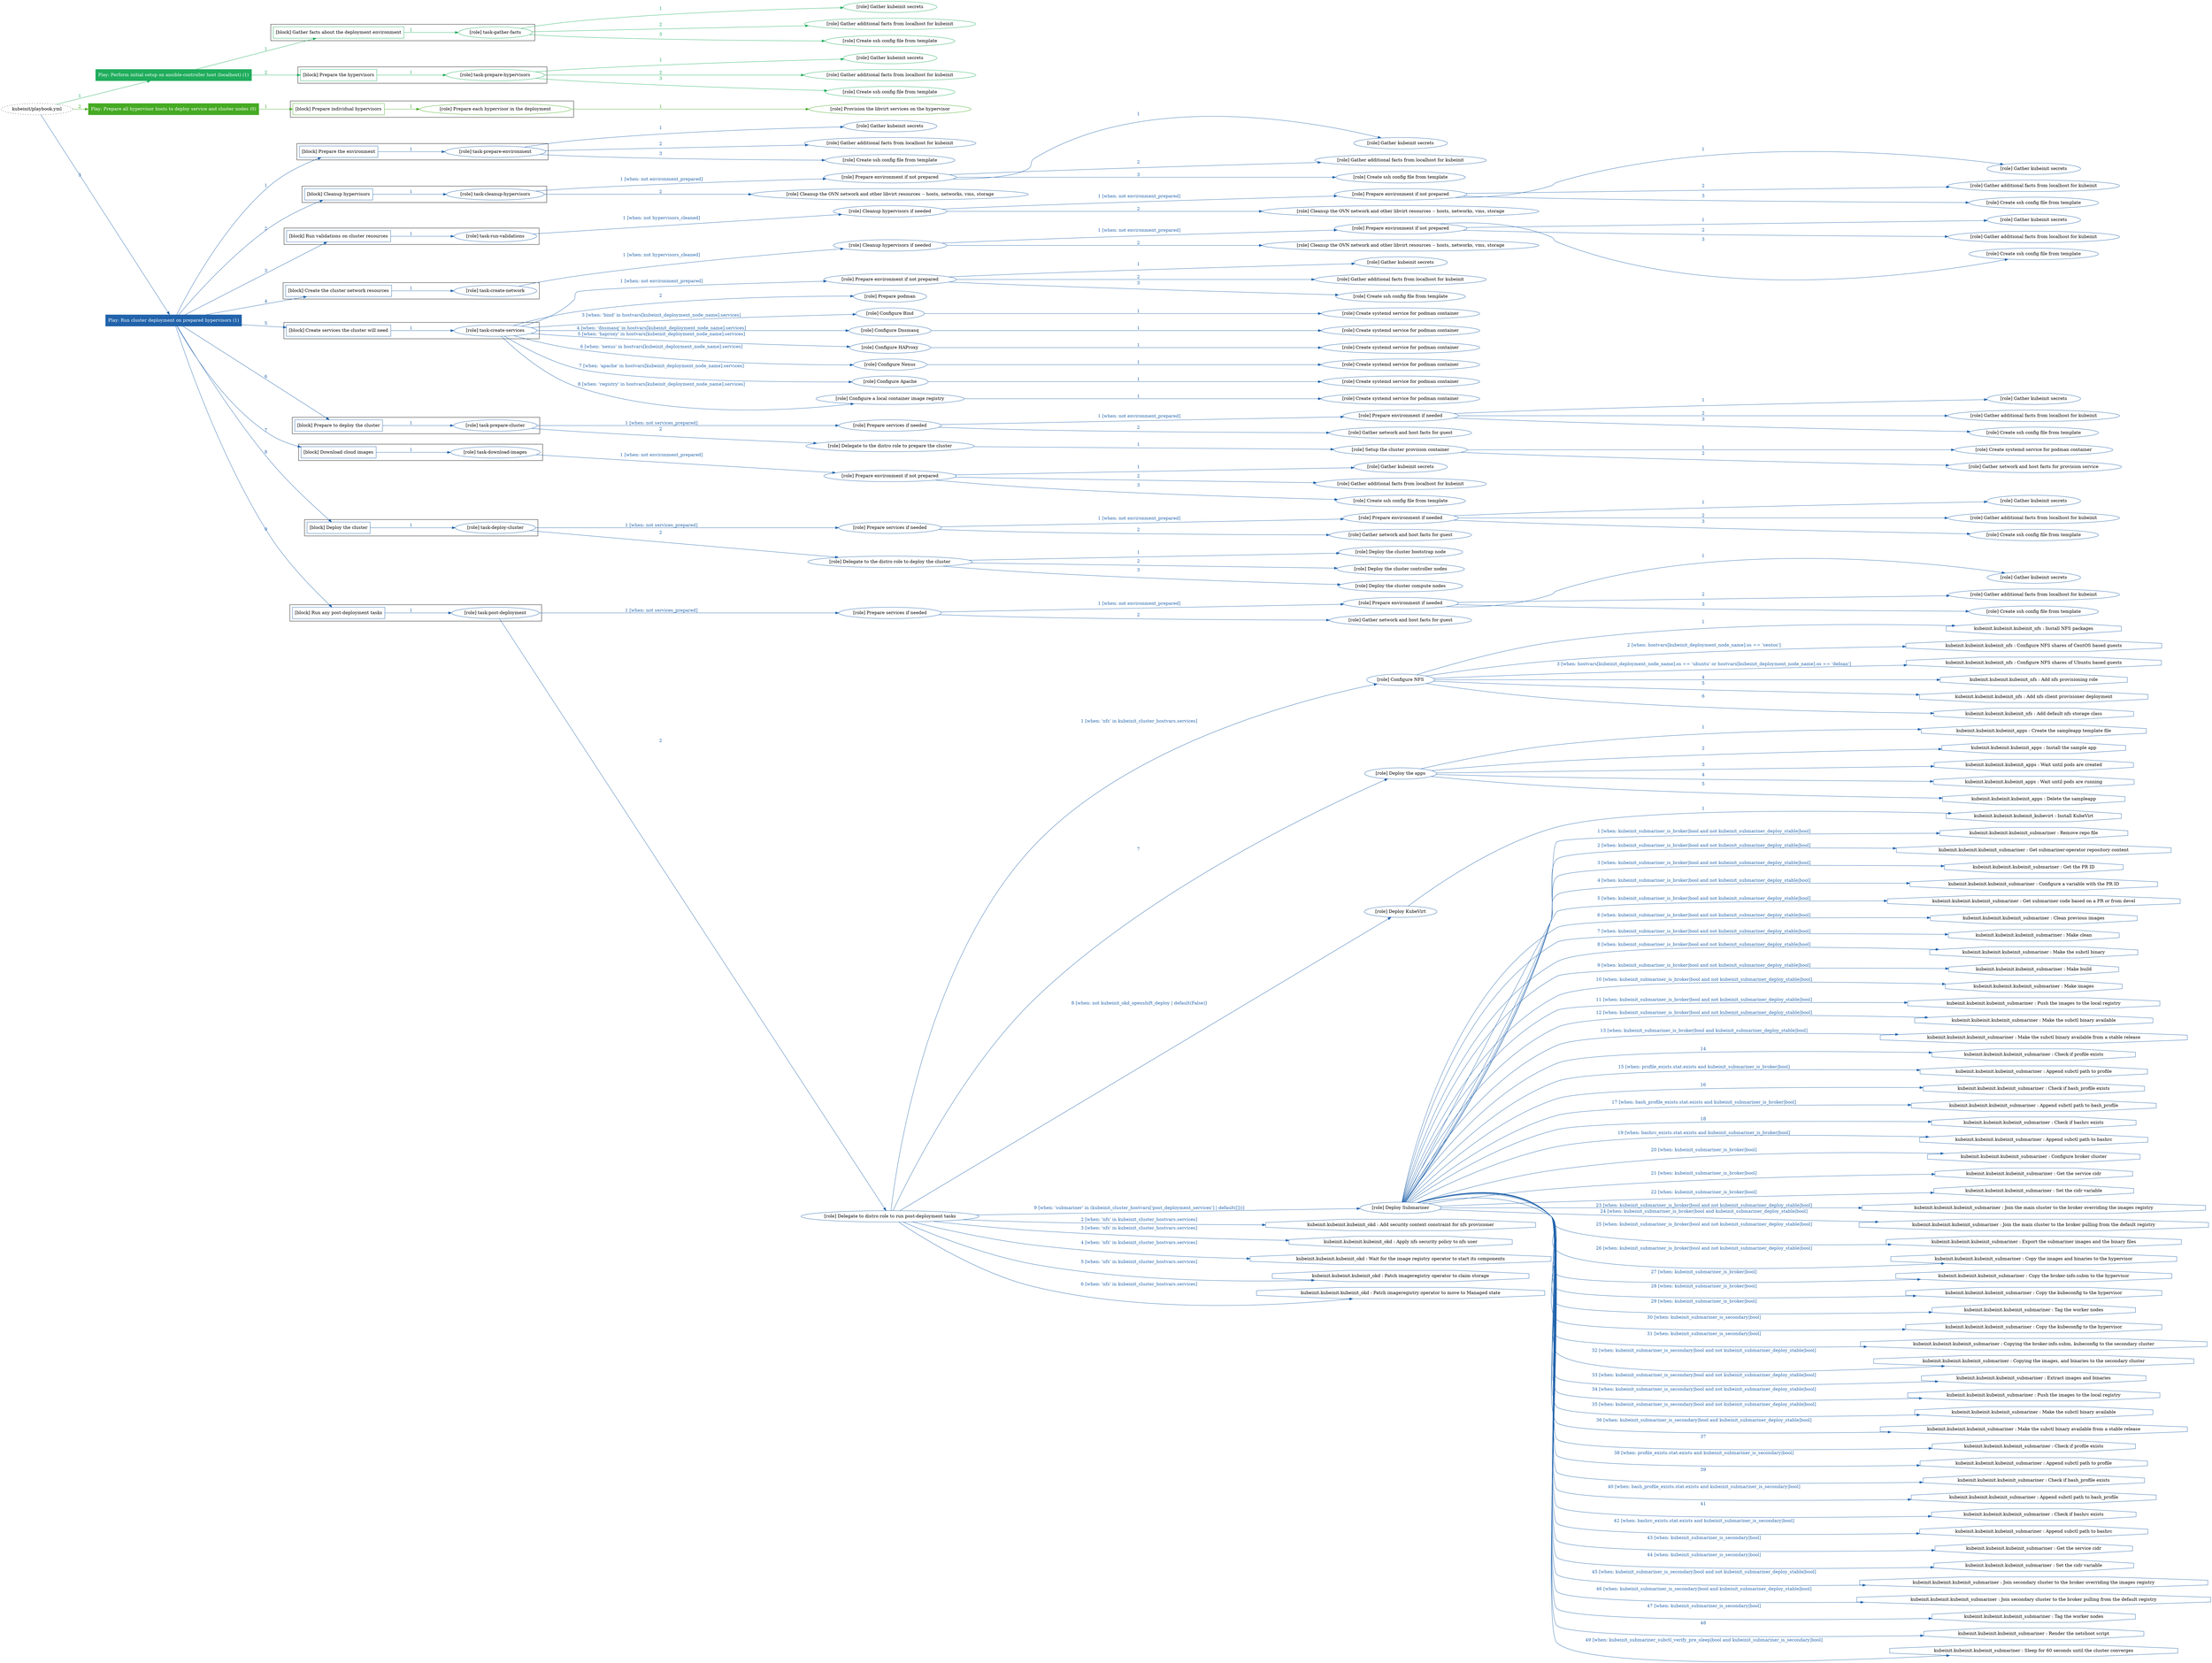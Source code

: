 digraph {
	graph [concentrate=true ordering=in rankdir=LR ratio=fill]
	edge [esep=5 sep=10]
	"kubeinit/playbook.yml" [id=root_node style=dotted]
	play_32164a3a [label="Play: Perform initial setup on ansible-controller host (localhost) (1)" color="#1fad5c" fontcolor="#ffffff" id=play_32164a3a shape=box style=filled tooltip=localhost]
	"kubeinit/playbook.yml" -> play_32164a3a [label="1 " color="#1fad5c" fontcolor="#1fad5c" id=edge_268d787c labeltooltip="1 " tooltip="1 "]
	subgraph "Gather kubeinit secrets" {
		role_552b6a25 [label="[role] Gather kubeinit secrets" color="#1fad5c" id=role_552b6a25 tooltip="Gather kubeinit secrets"]
	}
	subgraph "Gather additional facts from localhost for kubeinit" {
		role_706b647b [label="[role] Gather additional facts from localhost for kubeinit" color="#1fad5c" id=role_706b647b tooltip="Gather additional facts from localhost for kubeinit"]
	}
	subgraph "Create ssh config file from template" {
		role_77336ed0 [label="[role] Create ssh config file from template" color="#1fad5c" id=role_77336ed0 tooltip="Create ssh config file from template"]
	}
	subgraph "task-gather-facts" {
		role_70c50746 [label="[role] task-gather-facts" color="#1fad5c" id=role_70c50746 tooltip="task-gather-facts"]
		role_70c50746 -> role_552b6a25 [label="1 " color="#1fad5c" fontcolor="#1fad5c" id=edge_cfc2d399 labeltooltip="1 " tooltip="1 "]
		role_70c50746 -> role_706b647b [label="2 " color="#1fad5c" fontcolor="#1fad5c" id=edge_592f7762 labeltooltip="2 " tooltip="2 "]
		role_70c50746 -> role_77336ed0 [label="3 " color="#1fad5c" fontcolor="#1fad5c" id=edge_5b564593 labeltooltip="3 " tooltip="3 "]
	}
	subgraph "Gather kubeinit secrets" {
		role_cb464d1c [label="[role] Gather kubeinit secrets" color="#1fad5c" id=role_cb464d1c tooltip="Gather kubeinit secrets"]
	}
	subgraph "Gather additional facts from localhost for kubeinit" {
		role_5b54eb1d [label="[role] Gather additional facts from localhost for kubeinit" color="#1fad5c" id=role_5b54eb1d tooltip="Gather additional facts from localhost for kubeinit"]
	}
	subgraph "Create ssh config file from template" {
		role_5345d65d [label="[role] Create ssh config file from template" color="#1fad5c" id=role_5345d65d tooltip="Create ssh config file from template"]
	}
	subgraph "task-prepare-hypervisors" {
		role_f09f9489 [label="[role] task-prepare-hypervisors" color="#1fad5c" id=role_f09f9489 tooltip="task-prepare-hypervisors"]
		role_f09f9489 -> role_cb464d1c [label="1 " color="#1fad5c" fontcolor="#1fad5c" id=edge_18726e46 labeltooltip="1 " tooltip="1 "]
		role_f09f9489 -> role_5b54eb1d [label="2 " color="#1fad5c" fontcolor="#1fad5c" id=edge_9d91bae7 labeltooltip="2 " tooltip="2 "]
		role_f09f9489 -> role_5345d65d [label="3 " color="#1fad5c" fontcolor="#1fad5c" id=edge_91b52c0d labeltooltip="3 " tooltip="3 "]
	}
	subgraph "Play: Perform initial setup on ansible-controller host (localhost) (1)" {
		play_32164a3a -> block_a7f5349a [label=1 color="#1fad5c" fontcolor="#1fad5c" id=edge_2a85a2ea labeltooltip=1 tooltip=1]
		subgraph cluster_block_a7f5349a {
			block_a7f5349a [label="[block] Gather facts about the deployment environment" color="#1fad5c" id=block_a7f5349a labeltooltip="Gather facts about the deployment environment" shape=box tooltip="Gather facts about the deployment environment"]
			block_a7f5349a -> role_70c50746 [label="1 " color="#1fad5c" fontcolor="#1fad5c" id=edge_47278a19 labeltooltip="1 " tooltip="1 "]
		}
		play_32164a3a -> block_4a56256a [label=2 color="#1fad5c" fontcolor="#1fad5c" id=edge_ba8d06af labeltooltip=2 tooltip=2]
		subgraph cluster_block_4a56256a {
			block_4a56256a [label="[block] Prepare the hypervisors" color="#1fad5c" id=block_4a56256a labeltooltip="Prepare the hypervisors" shape=box tooltip="Prepare the hypervisors"]
			block_4a56256a -> role_f09f9489 [label="1 " color="#1fad5c" fontcolor="#1fad5c" id=edge_41ed5223 labeltooltip="1 " tooltip="1 "]
		}
	}
	play_3facd948 [label="Play: Prepare all hypervisor hosts to deploy service and cluster nodes (0)" color="#45aa22" fontcolor="#ffffff" id=play_3facd948 shape=box style=filled tooltip="Play: Prepare all hypervisor hosts to deploy service and cluster nodes (0)"]
	"kubeinit/playbook.yml" -> play_3facd948 [label="2 " color="#45aa22" fontcolor="#45aa22" id=edge_04d45eaa labeltooltip="2 " tooltip="2 "]
	subgraph "Provision the libvirt services on the hypervisor" {
		role_51ab7df6 [label="[role] Provision the libvirt services on the hypervisor" color="#45aa22" id=role_51ab7df6 tooltip="Provision the libvirt services on the hypervisor"]
	}
	subgraph "Prepare each hypervisor in the deployment" {
		role_2a24e760 [label="[role] Prepare each hypervisor in the deployment" color="#45aa22" id=role_2a24e760 tooltip="Prepare each hypervisor in the deployment"]
		role_2a24e760 -> role_51ab7df6 [label="1 " color="#45aa22" fontcolor="#45aa22" id=edge_120b2a7e labeltooltip="1 " tooltip="1 "]
	}
	subgraph "Play: Prepare all hypervisor hosts to deploy service and cluster nodes (0)" {
		play_3facd948 -> block_d8745ae9 [label=1 color="#45aa22" fontcolor="#45aa22" id=edge_dba4d7a3 labeltooltip=1 tooltip=1]
		subgraph cluster_block_d8745ae9 {
			block_d8745ae9 [label="[block] Prepare individual hypervisors" color="#45aa22" id=block_d8745ae9 labeltooltip="Prepare individual hypervisors" shape=box tooltip="Prepare individual hypervisors"]
			block_d8745ae9 -> role_2a24e760 [label="1 " color="#45aa22" fontcolor="#45aa22" id=edge_dfe5a4a3 labeltooltip="1 " tooltip="1 "]
		}
	}
	play_75599edf [label="Play: Run cluster deployment on prepared hypervisors (1)" color="#2163ab" fontcolor="#ffffff" id=play_75599edf shape=box style=filled tooltip=localhost]
	"kubeinit/playbook.yml" -> play_75599edf [label="3 " color="#2163ab" fontcolor="#2163ab" id=edge_be86e4c2 labeltooltip="3 " tooltip="3 "]
	subgraph "Gather kubeinit secrets" {
		role_9d39c406 [label="[role] Gather kubeinit secrets" color="#2163ab" id=role_9d39c406 tooltip="Gather kubeinit secrets"]
	}
	subgraph "Gather additional facts from localhost for kubeinit" {
		role_70c17087 [label="[role] Gather additional facts from localhost for kubeinit" color="#2163ab" id=role_70c17087 tooltip="Gather additional facts from localhost for kubeinit"]
	}
	subgraph "Create ssh config file from template" {
		role_523112e9 [label="[role] Create ssh config file from template" color="#2163ab" id=role_523112e9 tooltip="Create ssh config file from template"]
	}
	subgraph "task-prepare-environment" {
		role_17edec4d [label="[role] task-prepare-environment" color="#2163ab" id=role_17edec4d tooltip="task-prepare-environment"]
		role_17edec4d -> role_9d39c406 [label="1 " color="#2163ab" fontcolor="#2163ab" id=edge_f81dcf76 labeltooltip="1 " tooltip="1 "]
		role_17edec4d -> role_70c17087 [label="2 " color="#2163ab" fontcolor="#2163ab" id=edge_16b1863f labeltooltip="2 " tooltip="2 "]
		role_17edec4d -> role_523112e9 [label="3 " color="#2163ab" fontcolor="#2163ab" id=edge_8c4b6aff labeltooltip="3 " tooltip="3 "]
	}
	subgraph "Gather kubeinit secrets" {
		role_1f6e135d [label="[role] Gather kubeinit secrets" color="#2163ab" id=role_1f6e135d tooltip="Gather kubeinit secrets"]
	}
	subgraph "Gather additional facts from localhost for kubeinit" {
		role_7caada9d [label="[role] Gather additional facts from localhost for kubeinit" color="#2163ab" id=role_7caada9d tooltip="Gather additional facts from localhost for kubeinit"]
	}
	subgraph "Create ssh config file from template" {
		role_83fa105e [label="[role] Create ssh config file from template" color="#2163ab" id=role_83fa105e tooltip="Create ssh config file from template"]
	}
	subgraph "Prepare environment if not prepared" {
		role_3d259be0 [label="[role] Prepare environment if not prepared" color="#2163ab" id=role_3d259be0 tooltip="Prepare environment if not prepared"]
		role_3d259be0 -> role_1f6e135d [label="1 " color="#2163ab" fontcolor="#2163ab" id=edge_c408fced labeltooltip="1 " tooltip="1 "]
		role_3d259be0 -> role_7caada9d [label="2 " color="#2163ab" fontcolor="#2163ab" id=edge_62485a36 labeltooltip="2 " tooltip="2 "]
		role_3d259be0 -> role_83fa105e [label="3 " color="#2163ab" fontcolor="#2163ab" id=edge_49f0f426 labeltooltip="3 " tooltip="3 "]
	}
	subgraph "Cleanup the OVN network and other libvirt resources -- hosts, networks, vms, storage" {
		role_22564d84 [label="[role] Cleanup the OVN network and other libvirt resources -- hosts, networks, vms, storage" color="#2163ab" id=role_22564d84 tooltip="Cleanup the OVN network and other libvirt resources -- hosts, networks, vms, storage"]
	}
	subgraph "task-cleanup-hypervisors" {
		role_ec9d19bb [label="[role] task-cleanup-hypervisors" color="#2163ab" id=role_ec9d19bb tooltip="task-cleanup-hypervisors"]
		role_ec9d19bb -> role_3d259be0 [label="1 [when: not environment_prepared]" color="#2163ab" fontcolor="#2163ab" id=edge_5f051371 labeltooltip="1 [when: not environment_prepared]" tooltip="1 [when: not environment_prepared]"]
		role_ec9d19bb -> role_22564d84 [label="2 " color="#2163ab" fontcolor="#2163ab" id=edge_1d80d4f9 labeltooltip="2 " tooltip="2 "]
	}
	subgraph "Gather kubeinit secrets" {
		role_e5c5de65 [label="[role] Gather kubeinit secrets" color="#2163ab" id=role_e5c5de65 tooltip="Gather kubeinit secrets"]
	}
	subgraph "Gather additional facts from localhost for kubeinit" {
		role_a9329581 [label="[role] Gather additional facts from localhost for kubeinit" color="#2163ab" id=role_a9329581 tooltip="Gather additional facts from localhost for kubeinit"]
	}
	subgraph "Create ssh config file from template" {
		role_271b2043 [label="[role] Create ssh config file from template" color="#2163ab" id=role_271b2043 tooltip="Create ssh config file from template"]
	}
	subgraph "Prepare environment if not prepared" {
		role_55c27ef7 [label="[role] Prepare environment if not prepared" color="#2163ab" id=role_55c27ef7 tooltip="Prepare environment if not prepared"]
		role_55c27ef7 -> role_e5c5de65 [label="1 " color="#2163ab" fontcolor="#2163ab" id=edge_58b417c4 labeltooltip="1 " tooltip="1 "]
		role_55c27ef7 -> role_a9329581 [label="2 " color="#2163ab" fontcolor="#2163ab" id=edge_0156b0da labeltooltip="2 " tooltip="2 "]
		role_55c27ef7 -> role_271b2043 [label="3 " color="#2163ab" fontcolor="#2163ab" id=edge_c3cdd467 labeltooltip="3 " tooltip="3 "]
	}
	subgraph "Cleanup the OVN network and other libvirt resources -- hosts, networks, vms, storage" {
		role_115534fd [label="[role] Cleanup the OVN network and other libvirt resources -- hosts, networks, vms, storage" color="#2163ab" id=role_115534fd tooltip="Cleanup the OVN network and other libvirt resources -- hosts, networks, vms, storage"]
	}
	subgraph "Cleanup hypervisors if needed" {
		role_e60fa025 [label="[role] Cleanup hypervisors if needed" color="#2163ab" id=role_e60fa025 tooltip="Cleanup hypervisors if needed"]
		role_e60fa025 -> role_55c27ef7 [label="1 [when: not environment_prepared]" color="#2163ab" fontcolor="#2163ab" id=edge_2157cb69 labeltooltip="1 [when: not environment_prepared]" tooltip="1 [when: not environment_prepared]"]
		role_e60fa025 -> role_115534fd [label="2 " color="#2163ab" fontcolor="#2163ab" id=edge_b6a0e4e9 labeltooltip="2 " tooltip="2 "]
	}
	subgraph "task-run-validations" {
		role_24782e2b [label="[role] task-run-validations" color="#2163ab" id=role_24782e2b tooltip="task-run-validations"]
		role_24782e2b -> role_e60fa025 [label="1 [when: not hypervisors_cleaned]" color="#2163ab" fontcolor="#2163ab" id=edge_bdade430 labeltooltip="1 [when: not hypervisors_cleaned]" tooltip="1 [when: not hypervisors_cleaned]"]
	}
	subgraph "Gather kubeinit secrets" {
		role_d7c64ed0 [label="[role] Gather kubeinit secrets" color="#2163ab" id=role_d7c64ed0 tooltip="Gather kubeinit secrets"]
	}
	subgraph "Gather additional facts from localhost for kubeinit" {
		role_2e980f9b [label="[role] Gather additional facts from localhost for kubeinit" color="#2163ab" id=role_2e980f9b tooltip="Gather additional facts from localhost for kubeinit"]
	}
	subgraph "Create ssh config file from template" {
		role_ee4c983d [label="[role] Create ssh config file from template" color="#2163ab" id=role_ee4c983d tooltip="Create ssh config file from template"]
	}
	subgraph "Prepare environment if not prepared" {
		role_2e5bc842 [label="[role] Prepare environment if not prepared" color="#2163ab" id=role_2e5bc842 tooltip="Prepare environment if not prepared"]
		role_2e5bc842 -> role_d7c64ed0 [label="1 " color="#2163ab" fontcolor="#2163ab" id=edge_1e9dcbe6 labeltooltip="1 " tooltip="1 "]
		role_2e5bc842 -> role_2e980f9b [label="2 " color="#2163ab" fontcolor="#2163ab" id=edge_59636c4c labeltooltip="2 " tooltip="2 "]
		role_2e5bc842 -> role_ee4c983d [label="3 " color="#2163ab" fontcolor="#2163ab" id=edge_6fe83cce labeltooltip="3 " tooltip="3 "]
	}
	subgraph "Cleanup the OVN network and other libvirt resources -- hosts, networks, vms, storage" {
		role_72cb2364 [label="[role] Cleanup the OVN network and other libvirt resources -- hosts, networks, vms, storage" color="#2163ab" id=role_72cb2364 tooltip="Cleanup the OVN network and other libvirt resources -- hosts, networks, vms, storage"]
	}
	subgraph "Cleanup hypervisors if needed" {
		role_b1723ad4 [label="[role] Cleanup hypervisors if needed" color="#2163ab" id=role_b1723ad4 tooltip="Cleanup hypervisors if needed"]
		role_b1723ad4 -> role_2e5bc842 [label="1 [when: not environment_prepared]" color="#2163ab" fontcolor="#2163ab" id=edge_6319dbd4 labeltooltip="1 [when: not environment_prepared]" tooltip="1 [when: not environment_prepared]"]
		role_b1723ad4 -> role_72cb2364 [label="2 " color="#2163ab" fontcolor="#2163ab" id=edge_58f47db6 labeltooltip="2 " tooltip="2 "]
	}
	subgraph "task-create-network" {
		role_c2cbb5ed [label="[role] task-create-network" color="#2163ab" id=role_c2cbb5ed tooltip="task-create-network"]
		role_c2cbb5ed -> role_b1723ad4 [label="1 [when: not hypervisors_cleaned]" color="#2163ab" fontcolor="#2163ab" id=edge_e1448430 labeltooltip="1 [when: not hypervisors_cleaned]" tooltip="1 [when: not hypervisors_cleaned]"]
	}
	subgraph "Gather kubeinit secrets" {
		role_a3871955 [label="[role] Gather kubeinit secrets" color="#2163ab" id=role_a3871955 tooltip="Gather kubeinit secrets"]
	}
	subgraph "Gather additional facts from localhost for kubeinit" {
		role_e372479a [label="[role] Gather additional facts from localhost for kubeinit" color="#2163ab" id=role_e372479a tooltip="Gather additional facts from localhost for kubeinit"]
	}
	subgraph "Create ssh config file from template" {
		role_2d12d8d2 [label="[role] Create ssh config file from template" color="#2163ab" id=role_2d12d8d2 tooltip="Create ssh config file from template"]
	}
	subgraph "Prepare environment if not prepared" {
		role_80c2cf23 [label="[role] Prepare environment if not prepared" color="#2163ab" id=role_80c2cf23 tooltip="Prepare environment if not prepared"]
		role_80c2cf23 -> role_a3871955 [label="1 " color="#2163ab" fontcolor="#2163ab" id=edge_f4b85480 labeltooltip="1 " tooltip="1 "]
		role_80c2cf23 -> role_e372479a [label="2 " color="#2163ab" fontcolor="#2163ab" id=edge_4de40e66 labeltooltip="2 " tooltip="2 "]
		role_80c2cf23 -> role_2d12d8d2 [label="3 " color="#2163ab" fontcolor="#2163ab" id=edge_2b59eb83 labeltooltip="3 " tooltip="3 "]
	}
	subgraph "Prepare podman" {
		role_d3dbe52d [label="[role] Prepare podman" color="#2163ab" id=role_d3dbe52d tooltip="Prepare podman"]
	}
	subgraph "Create systemd service for podman container" {
		role_28ca3960 [label="[role] Create systemd service for podman container" color="#2163ab" id=role_28ca3960 tooltip="Create systemd service for podman container"]
	}
	subgraph "Configure Bind" {
		role_35303af7 [label="[role] Configure Bind" color="#2163ab" id=role_35303af7 tooltip="Configure Bind"]
		role_35303af7 -> role_28ca3960 [label="1 " color="#2163ab" fontcolor="#2163ab" id=edge_aa599c87 labeltooltip="1 " tooltip="1 "]
	}
	subgraph "Create systemd service for podman container" {
		role_ddb36033 [label="[role] Create systemd service for podman container" color="#2163ab" id=role_ddb36033 tooltip="Create systemd service for podman container"]
	}
	subgraph "Configure Dnsmasq" {
		role_06f502b2 [label="[role] Configure Dnsmasq" color="#2163ab" id=role_06f502b2 tooltip="Configure Dnsmasq"]
		role_06f502b2 -> role_ddb36033 [label="1 " color="#2163ab" fontcolor="#2163ab" id=edge_2406dc2c labeltooltip="1 " tooltip="1 "]
	}
	subgraph "Create systemd service for podman container" {
		role_cc366758 [label="[role] Create systemd service for podman container" color="#2163ab" id=role_cc366758 tooltip="Create systemd service for podman container"]
	}
	subgraph "Configure HAProxy" {
		role_6c4a0545 [label="[role] Configure HAProxy" color="#2163ab" id=role_6c4a0545 tooltip="Configure HAProxy"]
		role_6c4a0545 -> role_cc366758 [label="1 " color="#2163ab" fontcolor="#2163ab" id=edge_8cad7ad0 labeltooltip="1 " tooltip="1 "]
	}
	subgraph "Create systemd service for podman container" {
		role_89ec340e [label="[role] Create systemd service for podman container" color="#2163ab" id=role_89ec340e tooltip="Create systemd service for podman container"]
	}
	subgraph "Configure Nexus" {
		role_e4871592 [label="[role] Configure Nexus" color="#2163ab" id=role_e4871592 tooltip="Configure Nexus"]
		role_e4871592 -> role_89ec340e [label="1 " color="#2163ab" fontcolor="#2163ab" id=edge_988a0608 labeltooltip="1 " tooltip="1 "]
	}
	subgraph "Create systemd service for podman container" {
		role_8ce54b2d [label="[role] Create systemd service for podman container" color="#2163ab" id=role_8ce54b2d tooltip="Create systemd service for podman container"]
	}
	subgraph "Configure Apache" {
		role_4c188ebd [label="[role] Configure Apache" color="#2163ab" id=role_4c188ebd tooltip="Configure Apache"]
		role_4c188ebd -> role_8ce54b2d [label="1 " color="#2163ab" fontcolor="#2163ab" id=edge_ddffd4b7 labeltooltip="1 " tooltip="1 "]
	}
	subgraph "Create systemd service for podman container" {
		role_c0ef8b61 [label="[role] Create systemd service for podman container" color="#2163ab" id=role_c0ef8b61 tooltip="Create systemd service for podman container"]
	}
	subgraph "Configure a local container image registry" {
		role_2d931740 [label="[role] Configure a local container image registry" color="#2163ab" id=role_2d931740 tooltip="Configure a local container image registry"]
		role_2d931740 -> role_c0ef8b61 [label="1 " color="#2163ab" fontcolor="#2163ab" id=edge_afdcbd90 labeltooltip="1 " tooltip="1 "]
	}
	subgraph "task-create-services" {
		role_cb0cd79e [label="[role] task-create-services" color="#2163ab" id=role_cb0cd79e tooltip="task-create-services"]
		role_cb0cd79e -> role_80c2cf23 [label="1 [when: not environment_prepared]" color="#2163ab" fontcolor="#2163ab" id=edge_8bebc70f labeltooltip="1 [when: not environment_prepared]" tooltip="1 [when: not environment_prepared]"]
		role_cb0cd79e -> role_d3dbe52d [label="2 " color="#2163ab" fontcolor="#2163ab" id=edge_63ebeb2b labeltooltip="2 " tooltip="2 "]
		role_cb0cd79e -> role_35303af7 [label="3 [when: 'bind' in hostvars[kubeinit_deployment_node_name].services]" color="#2163ab" fontcolor="#2163ab" id=edge_2f6b2171 labeltooltip="3 [when: 'bind' in hostvars[kubeinit_deployment_node_name].services]" tooltip="3 [when: 'bind' in hostvars[kubeinit_deployment_node_name].services]"]
		role_cb0cd79e -> role_06f502b2 [label="4 [when: 'dnsmasq' in hostvars[kubeinit_deployment_node_name].services]" color="#2163ab" fontcolor="#2163ab" id=edge_cde6eaa1 labeltooltip="4 [when: 'dnsmasq' in hostvars[kubeinit_deployment_node_name].services]" tooltip="4 [when: 'dnsmasq' in hostvars[kubeinit_deployment_node_name].services]"]
		role_cb0cd79e -> role_6c4a0545 [label="5 [when: 'haproxy' in hostvars[kubeinit_deployment_node_name].services]" color="#2163ab" fontcolor="#2163ab" id=edge_7f472465 labeltooltip="5 [when: 'haproxy' in hostvars[kubeinit_deployment_node_name].services]" tooltip="5 [when: 'haproxy' in hostvars[kubeinit_deployment_node_name].services]"]
		role_cb0cd79e -> role_e4871592 [label="6 [when: 'nexus' in hostvars[kubeinit_deployment_node_name].services]" color="#2163ab" fontcolor="#2163ab" id=edge_b66421a4 labeltooltip="6 [when: 'nexus' in hostvars[kubeinit_deployment_node_name].services]" tooltip="6 [when: 'nexus' in hostvars[kubeinit_deployment_node_name].services]"]
		role_cb0cd79e -> role_4c188ebd [label="7 [when: 'apache' in hostvars[kubeinit_deployment_node_name].services]" color="#2163ab" fontcolor="#2163ab" id=edge_b408a6e5 labeltooltip="7 [when: 'apache' in hostvars[kubeinit_deployment_node_name].services]" tooltip="7 [when: 'apache' in hostvars[kubeinit_deployment_node_name].services]"]
		role_cb0cd79e -> role_2d931740 [label="8 [when: 'registry' in hostvars[kubeinit_deployment_node_name].services]" color="#2163ab" fontcolor="#2163ab" id=edge_3bcf18c5 labeltooltip="8 [when: 'registry' in hostvars[kubeinit_deployment_node_name].services]" tooltip="8 [when: 'registry' in hostvars[kubeinit_deployment_node_name].services]"]
	}
	subgraph "Gather kubeinit secrets" {
		role_cef58d86 [label="[role] Gather kubeinit secrets" color="#2163ab" id=role_cef58d86 tooltip="Gather kubeinit secrets"]
	}
	subgraph "Gather additional facts from localhost for kubeinit" {
		role_be35fefe [label="[role] Gather additional facts from localhost for kubeinit" color="#2163ab" id=role_be35fefe tooltip="Gather additional facts from localhost for kubeinit"]
	}
	subgraph "Create ssh config file from template" {
		role_a6a5bc62 [label="[role] Create ssh config file from template" color="#2163ab" id=role_a6a5bc62 tooltip="Create ssh config file from template"]
	}
	subgraph "Prepare environment if needed" {
		role_dc86ffbf [label="[role] Prepare environment if needed" color="#2163ab" id=role_dc86ffbf tooltip="Prepare environment if needed"]
		role_dc86ffbf -> role_cef58d86 [label="1 " color="#2163ab" fontcolor="#2163ab" id=edge_9fe771a7 labeltooltip="1 " tooltip="1 "]
		role_dc86ffbf -> role_be35fefe [label="2 " color="#2163ab" fontcolor="#2163ab" id=edge_87c9796e labeltooltip="2 " tooltip="2 "]
		role_dc86ffbf -> role_a6a5bc62 [label="3 " color="#2163ab" fontcolor="#2163ab" id=edge_3b8d7bc7 labeltooltip="3 " tooltip="3 "]
	}
	subgraph "Gather network and host facts for guest" {
		role_8c487b54 [label="[role] Gather network and host facts for guest" color="#2163ab" id=role_8c487b54 tooltip="Gather network and host facts for guest"]
	}
	subgraph "Prepare services if needed" {
		role_8c439aff [label="[role] Prepare services if needed" color="#2163ab" id=role_8c439aff tooltip="Prepare services if needed"]
		role_8c439aff -> role_dc86ffbf [label="1 [when: not environment_prepared]" color="#2163ab" fontcolor="#2163ab" id=edge_d3a3a4a1 labeltooltip="1 [when: not environment_prepared]" tooltip="1 [when: not environment_prepared]"]
		role_8c439aff -> role_8c487b54 [label="2 " color="#2163ab" fontcolor="#2163ab" id=edge_d577f9e4 labeltooltip="2 " tooltip="2 "]
	}
	subgraph "Create systemd service for podman container" {
		role_ca608685 [label="[role] Create systemd service for podman container" color="#2163ab" id=role_ca608685 tooltip="Create systemd service for podman container"]
	}
	subgraph "Gather network and host facts for provision service" {
		role_e696b428 [label="[role] Gather network and host facts for provision service" color="#2163ab" id=role_e696b428 tooltip="Gather network and host facts for provision service"]
	}
	subgraph "Setup the cluster provision container" {
		role_1e47e443 [label="[role] Setup the cluster provision container" color="#2163ab" id=role_1e47e443 tooltip="Setup the cluster provision container"]
		role_1e47e443 -> role_ca608685 [label="1 " color="#2163ab" fontcolor="#2163ab" id=edge_6b4d3da2 labeltooltip="1 " tooltip="1 "]
		role_1e47e443 -> role_e696b428 [label="2 " color="#2163ab" fontcolor="#2163ab" id=edge_5330f868 labeltooltip="2 " tooltip="2 "]
	}
	subgraph "Delegate to the distro role to prepare the cluster" {
		role_5bb88f60 [label="[role] Delegate to the distro role to prepare the cluster" color="#2163ab" id=role_5bb88f60 tooltip="Delegate to the distro role to prepare the cluster"]
		role_5bb88f60 -> role_1e47e443 [label="1 " color="#2163ab" fontcolor="#2163ab" id=edge_50d69373 labeltooltip="1 " tooltip="1 "]
	}
	subgraph "task-prepare-cluster" {
		role_a9d700d3 [label="[role] task-prepare-cluster" color="#2163ab" id=role_a9d700d3 tooltip="task-prepare-cluster"]
		role_a9d700d3 -> role_8c439aff [label="1 [when: not services_prepared]" color="#2163ab" fontcolor="#2163ab" id=edge_d28d0628 labeltooltip="1 [when: not services_prepared]" tooltip="1 [when: not services_prepared]"]
		role_a9d700d3 -> role_5bb88f60 [label="2 " color="#2163ab" fontcolor="#2163ab" id=edge_d0964c0e labeltooltip="2 " tooltip="2 "]
	}
	subgraph "Gather kubeinit secrets" {
		role_b73b56b0 [label="[role] Gather kubeinit secrets" color="#2163ab" id=role_b73b56b0 tooltip="Gather kubeinit secrets"]
	}
	subgraph "Gather additional facts from localhost for kubeinit" {
		role_ac2c7551 [label="[role] Gather additional facts from localhost for kubeinit" color="#2163ab" id=role_ac2c7551 tooltip="Gather additional facts from localhost for kubeinit"]
	}
	subgraph "Create ssh config file from template" {
		role_9bfa77f6 [label="[role] Create ssh config file from template" color="#2163ab" id=role_9bfa77f6 tooltip="Create ssh config file from template"]
	}
	subgraph "Prepare environment if not prepared" {
		role_d5197607 [label="[role] Prepare environment if not prepared" color="#2163ab" id=role_d5197607 tooltip="Prepare environment if not prepared"]
		role_d5197607 -> role_b73b56b0 [label="1 " color="#2163ab" fontcolor="#2163ab" id=edge_d6f0d701 labeltooltip="1 " tooltip="1 "]
		role_d5197607 -> role_ac2c7551 [label="2 " color="#2163ab" fontcolor="#2163ab" id=edge_ffcb48d2 labeltooltip="2 " tooltip="2 "]
		role_d5197607 -> role_9bfa77f6 [label="3 " color="#2163ab" fontcolor="#2163ab" id=edge_fdfd805d labeltooltip="3 " tooltip="3 "]
	}
	subgraph "task-download-images" {
		role_2dc1c386 [label="[role] task-download-images" color="#2163ab" id=role_2dc1c386 tooltip="task-download-images"]
		role_2dc1c386 -> role_d5197607 [label="1 [when: not environment_prepared]" color="#2163ab" fontcolor="#2163ab" id=edge_3ae99248 labeltooltip="1 [when: not environment_prepared]" tooltip="1 [when: not environment_prepared]"]
	}
	subgraph "Gather kubeinit secrets" {
		role_46129577 [label="[role] Gather kubeinit secrets" color="#2163ab" id=role_46129577 tooltip="Gather kubeinit secrets"]
	}
	subgraph "Gather additional facts from localhost for kubeinit" {
		role_b5762480 [label="[role] Gather additional facts from localhost for kubeinit" color="#2163ab" id=role_b5762480 tooltip="Gather additional facts from localhost for kubeinit"]
	}
	subgraph "Create ssh config file from template" {
		role_40707cca [label="[role] Create ssh config file from template" color="#2163ab" id=role_40707cca tooltip="Create ssh config file from template"]
	}
	subgraph "Prepare environment if needed" {
		role_ff465c73 [label="[role] Prepare environment if needed" color="#2163ab" id=role_ff465c73 tooltip="Prepare environment if needed"]
		role_ff465c73 -> role_46129577 [label="1 " color="#2163ab" fontcolor="#2163ab" id=edge_b3098e78 labeltooltip="1 " tooltip="1 "]
		role_ff465c73 -> role_b5762480 [label="2 " color="#2163ab" fontcolor="#2163ab" id=edge_08c3b869 labeltooltip="2 " tooltip="2 "]
		role_ff465c73 -> role_40707cca [label="3 " color="#2163ab" fontcolor="#2163ab" id=edge_7549e939 labeltooltip="3 " tooltip="3 "]
	}
	subgraph "Gather network and host facts for guest" {
		role_52fbfbc3 [label="[role] Gather network and host facts for guest" color="#2163ab" id=role_52fbfbc3 tooltip="Gather network and host facts for guest"]
	}
	subgraph "Prepare services if needed" {
		role_12eb41d9 [label="[role] Prepare services if needed" color="#2163ab" id=role_12eb41d9 tooltip="Prepare services if needed"]
		role_12eb41d9 -> role_ff465c73 [label="1 [when: not environment_prepared]" color="#2163ab" fontcolor="#2163ab" id=edge_fd26966b labeltooltip="1 [when: not environment_prepared]" tooltip="1 [when: not environment_prepared]"]
		role_12eb41d9 -> role_52fbfbc3 [label="2 " color="#2163ab" fontcolor="#2163ab" id=edge_abd343d8 labeltooltip="2 " tooltip="2 "]
	}
	subgraph "Deploy the cluster bootstrap node" {
		role_8421a11d [label="[role] Deploy the cluster bootstrap node" color="#2163ab" id=role_8421a11d tooltip="Deploy the cluster bootstrap node"]
	}
	subgraph "Deploy the cluster controller nodes" {
		role_68fac51a [label="[role] Deploy the cluster controller nodes" color="#2163ab" id=role_68fac51a tooltip="Deploy the cluster controller nodes"]
	}
	subgraph "Deploy the cluster compute nodes" {
		role_f3b7bc04 [label="[role] Deploy the cluster compute nodes" color="#2163ab" id=role_f3b7bc04 tooltip="Deploy the cluster compute nodes"]
	}
	subgraph "Delegate to the distro role to deploy the cluster" {
		role_c82f3f8e [label="[role] Delegate to the distro role to deploy the cluster" color="#2163ab" id=role_c82f3f8e tooltip="Delegate to the distro role to deploy the cluster"]
		role_c82f3f8e -> role_8421a11d [label="1 " color="#2163ab" fontcolor="#2163ab" id=edge_17ad4a5e labeltooltip="1 " tooltip="1 "]
		role_c82f3f8e -> role_68fac51a [label="2 " color="#2163ab" fontcolor="#2163ab" id=edge_785dcf96 labeltooltip="2 " tooltip="2 "]
		role_c82f3f8e -> role_f3b7bc04 [label="3 " color="#2163ab" fontcolor="#2163ab" id=edge_364695be labeltooltip="3 " tooltip="3 "]
	}
	subgraph "task-deploy-cluster" {
		role_058b7a0a [label="[role] task-deploy-cluster" color="#2163ab" id=role_058b7a0a tooltip="task-deploy-cluster"]
		role_058b7a0a -> role_12eb41d9 [label="1 [when: not services_prepared]" color="#2163ab" fontcolor="#2163ab" id=edge_cebb1410 labeltooltip="1 [when: not services_prepared]" tooltip="1 [when: not services_prepared]"]
		role_058b7a0a -> role_c82f3f8e [label="2 " color="#2163ab" fontcolor="#2163ab" id=edge_f0f8697e labeltooltip="2 " tooltip="2 "]
	}
	subgraph "Gather kubeinit secrets" {
		role_f9bffc26 [label="[role] Gather kubeinit secrets" color="#2163ab" id=role_f9bffc26 tooltip="Gather kubeinit secrets"]
	}
	subgraph "Gather additional facts from localhost for kubeinit" {
		role_6e73108d [label="[role] Gather additional facts from localhost for kubeinit" color="#2163ab" id=role_6e73108d tooltip="Gather additional facts from localhost for kubeinit"]
	}
	subgraph "Create ssh config file from template" {
		role_ebd87ed0 [label="[role] Create ssh config file from template" color="#2163ab" id=role_ebd87ed0 tooltip="Create ssh config file from template"]
	}
	subgraph "Prepare environment if needed" {
		role_5d076321 [label="[role] Prepare environment if needed" color="#2163ab" id=role_5d076321 tooltip="Prepare environment if needed"]
		role_5d076321 -> role_f9bffc26 [label="1 " color="#2163ab" fontcolor="#2163ab" id=edge_0527d919 labeltooltip="1 " tooltip="1 "]
		role_5d076321 -> role_6e73108d [label="2 " color="#2163ab" fontcolor="#2163ab" id=edge_b5f332d7 labeltooltip="2 " tooltip="2 "]
		role_5d076321 -> role_ebd87ed0 [label="3 " color="#2163ab" fontcolor="#2163ab" id=edge_03462b4b labeltooltip="3 " tooltip="3 "]
	}
	subgraph "Gather network and host facts for guest" {
		role_f271dfa2 [label="[role] Gather network and host facts for guest" color="#2163ab" id=role_f271dfa2 tooltip="Gather network and host facts for guest"]
	}
	subgraph "Prepare services if needed" {
		role_001a79eb [label="[role] Prepare services if needed" color="#2163ab" id=role_001a79eb tooltip="Prepare services if needed"]
		role_001a79eb -> role_5d076321 [label="1 [when: not environment_prepared]" color="#2163ab" fontcolor="#2163ab" id=edge_cb2a36c8 labeltooltip="1 [when: not environment_prepared]" tooltip="1 [when: not environment_prepared]"]
		role_001a79eb -> role_f271dfa2 [label="2 " color="#2163ab" fontcolor="#2163ab" id=edge_58551cef labeltooltip="2 " tooltip="2 "]
	}
	subgraph "Configure NFS" {
		role_23d94a9d [label="[role] Configure NFS" color="#2163ab" id=role_23d94a9d tooltip="Configure NFS"]
		task_65981b56 [label="kubeinit.kubeinit.kubeinit_nfs : Install NFS packages" color="#2163ab" id=task_65981b56 shape=octagon tooltip="kubeinit.kubeinit.kubeinit_nfs : Install NFS packages"]
		role_23d94a9d -> task_65981b56 [label="1 " color="#2163ab" fontcolor="#2163ab" id=edge_9ca43e7f labeltooltip="1 " tooltip="1 "]
		task_f1ba036b [label="kubeinit.kubeinit.kubeinit_nfs : Configure NFS shares of CentOS based guests" color="#2163ab" id=task_f1ba036b shape=octagon tooltip="kubeinit.kubeinit.kubeinit_nfs : Configure NFS shares of CentOS based guests"]
		role_23d94a9d -> task_f1ba036b [label="2 [when: hostvars[kubeinit_deployment_node_name].os == 'centos']" color="#2163ab" fontcolor="#2163ab" id=edge_f86a88ae labeltooltip="2 [when: hostvars[kubeinit_deployment_node_name].os == 'centos']" tooltip="2 [when: hostvars[kubeinit_deployment_node_name].os == 'centos']"]
		task_d322db9c [label="kubeinit.kubeinit.kubeinit_nfs : Configure NFS shares of Ubuntu based guests" color="#2163ab" id=task_d322db9c shape=octagon tooltip="kubeinit.kubeinit.kubeinit_nfs : Configure NFS shares of Ubuntu based guests"]
		role_23d94a9d -> task_d322db9c [label="3 [when: hostvars[kubeinit_deployment_node_name].os == 'ubuntu' or hostvars[kubeinit_deployment_node_name].os == 'debian']" color="#2163ab" fontcolor="#2163ab" id=edge_d5baddf5 labeltooltip="3 [when: hostvars[kubeinit_deployment_node_name].os == 'ubuntu' or hostvars[kubeinit_deployment_node_name].os == 'debian']" tooltip="3 [when: hostvars[kubeinit_deployment_node_name].os == 'ubuntu' or hostvars[kubeinit_deployment_node_name].os == 'debian']"]
		task_32feeb95 [label="kubeinit.kubeinit.kubeinit_nfs : Add nfs provisioning role" color="#2163ab" id=task_32feeb95 shape=octagon tooltip="kubeinit.kubeinit.kubeinit_nfs : Add nfs provisioning role"]
		role_23d94a9d -> task_32feeb95 [label="4 " color="#2163ab" fontcolor="#2163ab" id=edge_de2a9c20 labeltooltip="4 " tooltip="4 "]
		task_29854ba3 [label="kubeinit.kubeinit.kubeinit_nfs : Add nfs client provisioner deployment" color="#2163ab" id=task_29854ba3 shape=octagon tooltip="kubeinit.kubeinit.kubeinit_nfs : Add nfs client provisioner deployment"]
		role_23d94a9d -> task_29854ba3 [label="5 " color="#2163ab" fontcolor="#2163ab" id=edge_14ccbbdb labeltooltip="5 " tooltip="5 "]
		task_e435501b [label="kubeinit.kubeinit.kubeinit_nfs : Add default nfs storage class" color="#2163ab" id=task_e435501b shape=octagon tooltip="kubeinit.kubeinit.kubeinit_nfs : Add default nfs storage class"]
		role_23d94a9d -> task_e435501b [label="6 " color="#2163ab" fontcolor="#2163ab" id=edge_b13e31d3 labeltooltip="6 " tooltip="6 "]
	}
	subgraph "Deploy the apps" {
		role_5a42aeb8 [label="[role] Deploy the apps" color="#2163ab" id=role_5a42aeb8 tooltip="Deploy the apps"]
		task_0e1b0ae9 [label="kubeinit.kubeinit.kubeinit_apps : Create the sampleapp template file" color="#2163ab" id=task_0e1b0ae9 shape=octagon tooltip="kubeinit.kubeinit.kubeinit_apps : Create the sampleapp template file"]
		role_5a42aeb8 -> task_0e1b0ae9 [label="1 " color="#2163ab" fontcolor="#2163ab" id=edge_80c078aa labeltooltip="1 " tooltip="1 "]
		task_b47587fe [label="kubeinit.kubeinit.kubeinit_apps : Install the sample app" color="#2163ab" id=task_b47587fe shape=octagon tooltip="kubeinit.kubeinit.kubeinit_apps : Install the sample app"]
		role_5a42aeb8 -> task_b47587fe [label="2 " color="#2163ab" fontcolor="#2163ab" id=edge_ad9a4b3a labeltooltip="2 " tooltip="2 "]
		task_819644e7 [label="kubeinit.kubeinit.kubeinit_apps : Wait until pods are created" color="#2163ab" id=task_819644e7 shape=octagon tooltip="kubeinit.kubeinit.kubeinit_apps : Wait until pods are created"]
		role_5a42aeb8 -> task_819644e7 [label="3 " color="#2163ab" fontcolor="#2163ab" id=edge_87dc1c80 labeltooltip="3 " tooltip="3 "]
		task_20af0f5c [label="kubeinit.kubeinit.kubeinit_apps : Wait until pods are running" color="#2163ab" id=task_20af0f5c shape=octagon tooltip="kubeinit.kubeinit.kubeinit_apps : Wait until pods are running"]
		role_5a42aeb8 -> task_20af0f5c [label="4 " color="#2163ab" fontcolor="#2163ab" id=edge_0bfc1313 labeltooltip="4 " tooltip="4 "]
		task_3542490c [label="kubeinit.kubeinit.kubeinit_apps : Delete the sampleapp" color="#2163ab" id=task_3542490c shape=octagon tooltip="kubeinit.kubeinit.kubeinit_apps : Delete the sampleapp"]
		role_5a42aeb8 -> task_3542490c [label="5 " color="#2163ab" fontcolor="#2163ab" id=edge_9a8d20c7 labeltooltip="5 " tooltip="5 "]
	}
	subgraph "Deploy KubeVirt" {
		role_9b733967 [label="[role] Deploy KubeVirt" color="#2163ab" id=role_9b733967 tooltip="Deploy KubeVirt"]
		task_8fed6584 [label="kubeinit.kubeinit.kubeinit_kubevirt : Install KubeVirt" color="#2163ab" id=task_8fed6584 shape=octagon tooltip="kubeinit.kubeinit.kubeinit_kubevirt : Install KubeVirt"]
		role_9b733967 -> task_8fed6584 [label="1 " color="#2163ab" fontcolor="#2163ab" id=edge_024f764f labeltooltip="1 " tooltip="1 "]
	}
	subgraph "Deploy Submariner" {
		role_9f1fe895 [label="[role] Deploy Submariner" color="#2163ab" id=role_9f1fe895 tooltip="Deploy Submariner"]
		task_a23fec69 [label="kubeinit.kubeinit.kubeinit_submariner : Remove repo file" color="#2163ab" id=task_a23fec69 shape=octagon tooltip="kubeinit.kubeinit.kubeinit_submariner : Remove repo file"]
		role_9f1fe895 -> task_a23fec69 [label="1 [when: kubeinit_submariner_is_broker|bool and not kubeinit_submariner_deploy_stable|bool]" color="#2163ab" fontcolor="#2163ab" id=edge_2a464455 labeltooltip="1 [when: kubeinit_submariner_is_broker|bool and not kubeinit_submariner_deploy_stable|bool]" tooltip="1 [when: kubeinit_submariner_is_broker|bool and not kubeinit_submariner_deploy_stable|bool]"]
		task_312453a3 [label="kubeinit.kubeinit.kubeinit_submariner : Get submariner-operator repository content" color="#2163ab" id=task_312453a3 shape=octagon tooltip="kubeinit.kubeinit.kubeinit_submariner : Get submariner-operator repository content"]
		role_9f1fe895 -> task_312453a3 [label="2 [when: kubeinit_submariner_is_broker|bool and not kubeinit_submariner_deploy_stable|bool]" color="#2163ab" fontcolor="#2163ab" id=edge_9b624c78 labeltooltip="2 [when: kubeinit_submariner_is_broker|bool and not kubeinit_submariner_deploy_stable|bool]" tooltip="2 [when: kubeinit_submariner_is_broker|bool and not kubeinit_submariner_deploy_stable|bool]"]
		task_25ca5255 [label="kubeinit.kubeinit.kubeinit_submariner : Get the PR ID" color="#2163ab" id=task_25ca5255 shape=octagon tooltip="kubeinit.kubeinit.kubeinit_submariner : Get the PR ID"]
		role_9f1fe895 -> task_25ca5255 [label="3 [when: kubeinit_submariner_is_broker|bool and not kubeinit_submariner_deploy_stable|bool]" color="#2163ab" fontcolor="#2163ab" id=edge_abb0991c labeltooltip="3 [when: kubeinit_submariner_is_broker|bool and not kubeinit_submariner_deploy_stable|bool]" tooltip="3 [when: kubeinit_submariner_is_broker|bool and not kubeinit_submariner_deploy_stable|bool]"]
		task_c09e8820 [label="kubeinit.kubeinit.kubeinit_submariner : Configure a variable with the PR ID" color="#2163ab" id=task_c09e8820 shape=octagon tooltip="kubeinit.kubeinit.kubeinit_submariner : Configure a variable with the PR ID"]
		role_9f1fe895 -> task_c09e8820 [label="4 [when: kubeinit_submariner_is_broker|bool and not kubeinit_submariner_deploy_stable|bool]" color="#2163ab" fontcolor="#2163ab" id=edge_8d1a38d0 labeltooltip="4 [when: kubeinit_submariner_is_broker|bool and not kubeinit_submariner_deploy_stable|bool]" tooltip="4 [when: kubeinit_submariner_is_broker|bool and not kubeinit_submariner_deploy_stable|bool]"]
		task_0275ac5d [label="kubeinit.kubeinit.kubeinit_submariner : Get submariner code based on a PR or from devel" color="#2163ab" id=task_0275ac5d shape=octagon tooltip="kubeinit.kubeinit.kubeinit_submariner : Get submariner code based on a PR or from devel"]
		role_9f1fe895 -> task_0275ac5d [label="5 [when: kubeinit_submariner_is_broker|bool and not kubeinit_submariner_deploy_stable|bool]" color="#2163ab" fontcolor="#2163ab" id=edge_e9179441 labeltooltip="5 [when: kubeinit_submariner_is_broker|bool and not kubeinit_submariner_deploy_stable|bool]" tooltip="5 [when: kubeinit_submariner_is_broker|bool and not kubeinit_submariner_deploy_stable|bool]"]
		task_0776bbd9 [label="kubeinit.kubeinit.kubeinit_submariner : Clean previous images" color="#2163ab" id=task_0776bbd9 shape=octagon tooltip="kubeinit.kubeinit.kubeinit_submariner : Clean previous images"]
		role_9f1fe895 -> task_0776bbd9 [label="6 [when: kubeinit_submariner_is_broker|bool and not kubeinit_submariner_deploy_stable|bool]" color="#2163ab" fontcolor="#2163ab" id=edge_4f29051e labeltooltip="6 [when: kubeinit_submariner_is_broker|bool and not kubeinit_submariner_deploy_stable|bool]" tooltip="6 [when: kubeinit_submariner_is_broker|bool and not kubeinit_submariner_deploy_stable|bool]"]
		task_42865840 [label="kubeinit.kubeinit.kubeinit_submariner : Make clean" color="#2163ab" id=task_42865840 shape=octagon tooltip="kubeinit.kubeinit.kubeinit_submariner : Make clean"]
		role_9f1fe895 -> task_42865840 [label="7 [when: kubeinit_submariner_is_broker|bool and not kubeinit_submariner_deploy_stable|bool]" color="#2163ab" fontcolor="#2163ab" id=edge_a218d123 labeltooltip="7 [when: kubeinit_submariner_is_broker|bool and not kubeinit_submariner_deploy_stable|bool]" tooltip="7 [when: kubeinit_submariner_is_broker|bool and not kubeinit_submariner_deploy_stable|bool]"]
		task_8366ed72 [label="kubeinit.kubeinit.kubeinit_submariner : Make the subctl binary" color="#2163ab" id=task_8366ed72 shape=octagon tooltip="kubeinit.kubeinit.kubeinit_submariner : Make the subctl binary"]
		role_9f1fe895 -> task_8366ed72 [label="8 [when: kubeinit_submariner_is_broker|bool and not kubeinit_submariner_deploy_stable|bool]" color="#2163ab" fontcolor="#2163ab" id=edge_a759d12c labeltooltip="8 [when: kubeinit_submariner_is_broker|bool and not kubeinit_submariner_deploy_stable|bool]" tooltip="8 [when: kubeinit_submariner_is_broker|bool and not kubeinit_submariner_deploy_stable|bool]"]
		task_52582ec7 [label="kubeinit.kubeinit.kubeinit_submariner : Make build" color="#2163ab" id=task_52582ec7 shape=octagon tooltip="kubeinit.kubeinit.kubeinit_submariner : Make build"]
		role_9f1fe895 -> task_52582ec7 [label="9 [when: kubeinit_submariner_is_broker|bool and not kubeinit_submariner_deploy_stable|bool]" color="#2163ab" fontcolor="#2163ab" id=edge_4247c8ca labeltooltip="9 [when: kubeinit_submariner_is_broker|bool and not kubeinit_submariner_deploy_stable|bool]" tooltip="9 [when: kubeinit_submariner_is_broker|bool and not kubeinit_submariner_deploy_stable|bool]"]
		task_871ee92d [label="kubeinit.kubeinit.kubeinit_submariner : Make images" color="#2163ab" id=task_871ee92d shape=octagon tooltip="kubeinit.kubeinit.kubeinit_submariner : Make images"]
		role_9f1fe895 -> task_871ee92d [label="10 [when: kubeinit_submariner_is_broker|bool and not kubeinit_submariner_deploy_stable|bool]" color="#2163ab" fontcolor="#2163ab" id=edge_5acff128 labeltooltip="10 [when: kubeinit_submariner_is_broker|bool and not kubeinit_submariner_deploy_stable|bool]" tooltip="10 [when: kubeinit_submariner_is_broker|bool and not kubeinit_submariner_deploy_stable|bool]"]
		task_ea978392 [label="kubeinit.kubeinit.kubeinit_submariner : Push the images to the local registry" color="#2163ab" id=task_ea978392 shape=octagon tooltip="kubeinit.kubeinit.kubeinit_submariner : Push the images to the local registry"]
		role_9f1fe895 -> task_ea978392 [label="11 [when: kubeinit_submariner_is_broker|bool and not kubeinit_submariner_deploy_stable|bool]" color="#2163ab" fontcolor="#2163ab" id=edge_e88bcfe5 labeltooltip="11 [when: kubeinit_submariner_is_broker|bool and not kubeinit_submariner_deploy_stable|bool]" tooltip="11 [when: kubeinit_submariner_is_broker|bool and not kubeinit_submariner_deploy_stable|bool]"]
		task_738a7d38 [label="kubeinit.kubeinit.kubeinit_submariner : Make the subctl binary available" color="#2163ab" id=task_738a7d38 shape=octagon tooltip="kubeinit.kubeinit.kubeinit_submariner : Make the subctl binary available"]
		role_9f1fe895 -> task_738a7d38 [label="12 [when: kubeinit_submariner_is_broker|bool and not kubeinit_submariner_deploy_stable|bool]" color="#2163ab" fontcolor="#2163ab" id=edge_e5bf36ca labeltooltip="12 [when: kubeinit_submariner_is_broker|bool and not kubeinit_submariner_deploy_stable|bool]" tooltip="12 [when: kubeinit_submariner_is_broker|bool and not kubeinit_submariner_deploy_stable|bool]"]
		task_05ea6647 [label="kubeinit.kubeinit.kubeinit_submariner : Make the subctl binary available from a stable release" color="#2163ab" id=task_05ea6647 shape=octagon tooltip="kubeinit.kubeinit.kubeinit_submariner : Make the subctl binary available from a stable release"]
		role_9f1fe895 -> task_05ea6647 [label="13 [when: kubeinit_submariner_is_broker|bool and kubeinit_submariner_deploy_stable|bool]" color="#2163ab" fontcolor="#2163ab" id=edge_2107fbcc labeltooltip="13 [when: kubeinit_submariner_is_broker|bool and kubeinit_submariner_deploy_stable|bool]" tooltip="13 [when: kubeinit_submariner_is_broker|bool and kubeinit_submariner_deploy_stable|bool]"]
		task_0478b3aa [label="kubeinit.kubeinit.kubeinit_submariner : Check if profile exists" color="#2163ab" id=task_0478b3aa shape=octagon tooltip="kubeinit.kubeinit.kubeinit_submariner : Check if profile exists"]
		role_9f1fe895 -> task_0478b3aa [label="14 " color="#2163ab" fontcolor="#2163ab" id=edge_b2757b38 labeltooltip="14 " tooltip="14 "]
		task_7718b5e1 [label="kubeinit.kubeinit.kubeinit_submariner : Append subctl path to profile" color="#2163ab" id=task_7718b5e1 shape=octagon tooltip="kubeinit.kubeinit.kubeinit_submariner : Append subctl path to profile"]
		role_9f1fe895 -> task_7718b5e1 [label="15 [when: profile_exists.stat.exists and kubeinit_submariner_is_broker|bool]" color="#2163ab" fontcolor="#2163ab" id=edge_9edbcce0 labeltooltip="15 [when: profile_exists.stat.exists and kubeinit_submariner_is_broker|bool]" tooltip="15 [when: profile_exists.stat.exists and kubeinit_submariner_is_broker|bool]"]
		task_e802bea9 [label="kubeinit.kubeinit.kubeinit_submariner : Check if bash_profile exists" color="#2163ab" id=task_e802bea9 shape=octagon tooltip="kubeinit.kubeinit.kubeinit_submariner : Check if bash_profile exists"]
		role_9f1fe895 -> task_e802bea9 [label="16 " color="#2163ab" fontcolor="#2163ab" id=edge_05608297 labeltooltip="16 " tooltip="16 "]
		task_a779c9eb [label="kubeinit.kubeinit.kubeinit_submariner : Append subctl path to bash_profile" color="#2163ab" id=task_a779c9eb shape=octagon tooltip="kubeinit.kubeinit.kubeinit_submariner : Append subctl path to bash_profile"]
		role_9f1fe895 -> task_a779c9eb [label="17 [when: bash_profile_exists.stat.exists and kubeinit_submariner_is_broker|bool]" color="#2163ab" fontcolor="#2163ab" id=edge_c47c76e7 labeltooltip="17 [when: bash_profile_exists.stat.exists and kubeinit_submariner_is_broker|bool]" tooltip="17 [when: bash_profile_exists.stat.exists and kubeinit_submariner_is_broker|bool]"]
		task_1069a1ad [label="kubeinit.kubeinit.kubeinit_submariner : Check if bashrc exists" color="#2163ab" id=task_1069a1ad shape=octagon tooltip="kubeinit.kubeinit.kubeinit_submariner : Check if bashrc exists"]
		role_9f1fe895 -> task_1069a1ad [label="18 " color="#2163ab" fontcolor="#2163ab" id=edge_42ec60ad labeltooltip="18 " tooltip="18 "]
		task_0cc07f15 [label="kubeinit.kubeinit.kubeinit_submariner : Append subctl path to bashrc" color="#2163ab" id=task_0cc07f15 shape=octagon tooltip="kubeinit.kubeinit.kubeinit_submariner : Append subctl path to bashrc"]
		role_9f1fe895 -> task_0cc07f15 [label="19 [when: bashrc_exists.stat.exists and kubeinit_submariner_is_broker|bool]" color="#2163ab" fontcolor="#2163ab" id=edge_c7e75276 labeltooltip="19 [when: bashrc_exists.stat.exists and kubeinit_submariner_is_broker|bool]" tooltip="19 [when: bashrc_exists.stat.exists and kubeinit_submariner_is_broker|bool]"]
		task_bb06207c [label="kubeinit.kubeinit.kubeinit_submariner : Configure broker cluster" color="#2163ab" id=task_bb06207c shape=octagon tooltip="kubeinit.kubeinit.kubeinit_submariner : Configure broker cluster"]
		role_9f1fe895 -> task_bb06207c [label="20 [when: kubeinit_submariner_is_broker|bool]" color="#2163ab" fontcolor="#2163ab" id=edge_3cfb16b5 labeltooltip="20 [when: kubeinit_submariner_is_broker|bool]" tooltip="20 [when: kubeinit_submariner_is_broker|bool]"]
		task_17508b43 [label="kubeinit.kubeinit.kubeinit_submariner : Get the service cidr" color="#2163ab" id=task_17508b43 shape=octagon tooltip="kubeinit.kubeinit.kubeinit_submariner : Get the service cidr"]
		role_9f1fe895 -> task_17508b43 [label="21 [when: kubeinit_submariner_is_broker|bool]" color="#2163ab" fontcolor="#2163ab" id=edge_a9aa6f92 labeltooltip="21 [when: kubeinit_submariner_is_broker|bool]" tooltip="21 [when: kubeinit_submariner_is_broker|bool]"]
		task_0052eccd [label="kubeinit.kubeinit.kubeinit_submariner : Set the cidr variable" color="#2163ab" id=task_0052eccd shape=octagon tooltip="kubeinit.kubeinit.kubeinit_submariner : Set the cidr variable"]
		role_9f1fe895 -> task_0052eccd [label="22 [when: kubeinit_submariner_is_broker|bool]" color="#2163ab" fontcolor="#2163ab" id=edge_e817e2ad labeltooltip="22 [when: kubeinit_submariner_is_broker|bool]" tooltip="22 [when: kubeinit_submariner_is_broker|bool]"]
		task_37696ad0 [label="kubeinit.kubeinit.kubeinit_submariner : Join the main cluster to the broker overriding the images registry" color="#2163ab" id=task_37696ad0 shape=octagon tooltip="kubeinit.kubeinit.kubeinit_submariner : Join the main cluster to the broker overriding the images registry"]
		role_9f1fe895 -> task_37696ad0 [label="23 [when: kubeinit_submariner_is_broker|bool and not kubeinit_submariner_deploy_stable|bool]" color="#2163ab" fontcolor="#2163ab" id=edge_7e447660 labeltooltip="23 [when: kubeinit_submariner_is_broker|bool and not kubeinit_submariner_deploy_stable|bool]" tooltip="23 [when: kubeinit_submariner_is_broker|bool and not kubeinit_submariner_deploy_stable|bool]"]
		task_a3695d7f [label="kubeinit.kubeinit.kubeinit_submariner : Join the main cluster to the broker pulling from the default registry" color="#2163ab" id=task_a3695d7f shape=octagon tooltip="kubeinit.kubeinit.kubeinit_submariner : Join the main cluster to the broker pulling from the default registry"]
		role_9f1fe895 -> task_a3695d7f [label="24 [when: kubeinit_submariner_is_broker|bool and kubeinit_submariner_deploy_stable|bool]" color="#2163ab" fontcolor="#2163ab" id=edge_3304fa78 labeltooltip="24 [when: kubeinit_submariner_is_broker|bool and kubeinit_submariner_deploy_stable|bool]" tooltip="24 [when: kubeinit_submariner_is_broker|bool and kubeinit_submariner_deploy_stable|bool]"]
		task_ac3d0e0a [label="kubeinit.kubeinit.kubeinit_submariner : Export the submariner images and the binary files" color="#2163ab" id=task_ac3d0e0a shape=octagon tooltip="kubeinit.kubeinit.kubeinit_submariner : Export the submariner images and the binary files"]
		role_9f1fe895 -> task_ac3d0e0a [label="25 [when: kubeinit_submariner_is_broker|bool and not kubeinit_submariner_deploy_stable|bool]" color="#2163ab" fontcolor="#2163ab" id=edge_b29956ec labeltooltip="25 [when: kubeinit_submariner_is_broker|bool and not kubeinit_submariner_deploy_stable|bool]" tooltip="25 [when: kubeinit_submariner_is_broker|bool and not kubeinit_submariner_deploy_stable|bool]"]
		task_b90912f9 [label="kubeinit.kubeinit.kubeinit_submariner : Copy the images and binaries to the hypervisor" color="#2163ab" id=task_b90912f9 shape=octagon tooltip="kubeinit.kubeinit.kubeinit_submariner : Copy the images and binaries to the hypervisor"]
		role_9f1fe895 -> task_b90912f9 [label="26 [when: kubeinit_submariner_is_broker|bool and not kubeinit_submariner_deploy_stable|bool]" color="#2163ab" fontcolor="#2163ab" id=edge_597aa8c8 labeltooltip="26 [when: kubeinit_submariner_is_broker|bool and not kubeinit_submariner_deploy_stable|bool]" tooltip="26 [when: kubeinit_submariner_is_broker|bool and not kubeinit_submariner_deploy_stable|bool]"]
		task_557ce62f [label="kubeinit.kubeinit.kubeinit_submariner : Copy the broker-info.subm to the hypervisor" color="#2163ab" id=task_557ce62f shape=octagon tooltip="kubeinit.kubeinit.kubeinit_submariner : Copy the broker-info.subm to the hypervisor"]
		role_9f1fe895 -> task_557ce62f [label="27 [when: kubeinit_submariner_is_broker|bool]" color="#2163ab" fontcolor="#2163ab" id=edge_65552fc4 labeltooltip="27 [when: kubeinit_submariner_is_broker|bool]" tooltip="27 [when: kubeinit_submariner_is_broker|bool]"]
		task_ade5cbc4 [label="kubeinit.kubeinit.kubeinit_submariner : Copy the kubeconfig to the hypervisor" color="#2163ab" id=task_ade5cbc4 shape=octagon tooltip="kubeinit.kubeinit.kubeinit_submariner : Copy the kubeconfig to the hypervisor"]
		role_9f1fe895 -> task_ade5cbc4 [label="28 [when: kubeinit_submariner_is_broker|bool]" color="#2163ab" fontcolor="#2163ab" id=edge_2c9c720a labeltooltip="28 [when: kubeinit_submariner_is_broker|bool]" tooltip="28 [when: kubeinit_submariner_is_broker|bool]"]
		task_f1f01c20 [label="kubeinit.kubeinit.kubeinit_submariner : Tag the worker nodes" color="#2163ab" id=task_f1f01c20 shape=octagon tooltip="kubeinit.kubeinit.kubeinit_submariner : Tag the worker nodes"]
		role_9f1fe895 -> task_f1f01c20 [label="29 [when: kubeinit_submariner_is_broker|bool]" color="#2163ab" fontcolor="#2163ab" id=edge_101428b7 labeltooltip="29 [when: kubeinit_submariner_is_broker|bool]" tooltip="29 [when: kubeinit_submariner_is_broker|bool]"]
		task_692815f5 [label="kubeinit.kubeinit.kubeinit_submariner : Copy the kubeconfig to the hypervisor" color="#2163ab" id=task_692815f5 shape=octagon tooltip="kubeinit.kubeinit.kubeinit_submariner : Copy the kubeconfig to the hypervisor"]
		role_9f1fe895 -> task_692815f5 [label="30 [when: kubeinit_submariner_is_secondary|bool]" color="#2163ab" fontcolor="#2163ab" id=edge_dd449664 labeltooltip="30 [when: kubeinit_submariner_is_secondary|bool]" tooltip="30 [when: kubeinit_submariner_is_secondary|bool]"]
		task_0a3e2248 [label="kubeinit.kubeinit.kubeinit_submariner : Copying the broker-info.subm, kubeconfig to the secondary cluster" color="#2163ab" id=task_0a3e2248 shape=octagon tooltip="kubeinit.kubeinit.kubeinit_submariner : Copying the broker-info.subm, kubeconfig to the secondary cluster"]
		role_9f1fe895 -> task_0a3e2248 [label="31 [when: kubeinit_submariner_is_secondary|bool]" color="#2163ab" fontcolor="#2163ab" id=edge_b677ba29 labeltooltip="31 [when: kubeinit_submariner_is_secondary|bool]" tooltip="31 [when: kubeinit_submariner_is_secondary|bool]"]
		task_c63c9c35 [label="kubeinit.kubeinit.kubeinit_submariner : Copying the images, and binaries to the secondary cluster" color="#2163ab" id=task_c63c9c35 shape=octagon tooltip="kubeinit.kubeinit.kubeinit_submariner : Copying the images, and binaries to the secondary cluster"]
		role_9f1fe895 -> task_c63c9c35 [label="32 [when: kubeinit_submariner_is_secondary|bool and not kubeinit_submariner_deploy_stable|bool]" color="#2163ab" fontcolor="#2163ab" id=edge_f98c1cb3 labeltooltip="32 [when: kubeinit_submariner_is_secondary|bool and not kubeinit_submariner_deploy_stable|bool]" tooltip="32 [when: kubeinit_submariner_is_secondary|bool and not kubeinit_submariner_deploy_stable|bool]"]
		task_dfd7a914 [label="kubeinit.kubeinit.kubeinit_submariner : Extract images and binaries" color="#2163ab" id=task_dfd7a914 shape=octagon tooltip="kubeinit.kubeinit.kubeinit_submariner : Extract images and binaries"]
		role_9f1fe895 -> task_dfd7a914 [label="33 [when: kubeinit_submariner_is_secondary|bool and not kubeinit_submariner_deploy_stable|bool]" color="#2163ab" fontcolor="#2163ab" id=edge_f8f2fd6a labeltooltip="33 [when: kubeinit_submariner_is_secondary|bool and not kubeinit_submariner_deploy_stable|bool]" tooltip="33 [when: kubeinit_submariner_is_secondary|bool and not kubeinit_submariner_deploy_stable|bool]"]
		task_7bb67232 [label="kubeinit.kubeinit.kubeinit_submariner : Push the images to the local registry" color="#2163ab" id=task_7bb67232 shape=octagon tooltip="kubeinit.kubeinit.kubeinit_submariner : Push the images to the local registry"]
		role_9f1fe895 -> task_7bb67232 [label="34 [when: kubeinit_submariner_is_secondary|bool and not kubeinit_submariner_deploy_stable|bool]" color="#2163ab" fontcolor="#2163ab" id=edge_2d6ef97f labeltooltip="34 [when: kubeinit_submariner_is_secondary|bool and not kubeinit_submariner_deploy_stable|bool]" tooltip="34 [when: kubeinit_submariner_is_secondary|bool and not kubeinit_submariner_deploy_stable|bool]"]
		task_0c64dd8a [label="kubeinit.kubeinit.kubeinit_submariner : Make the subctl binary available" color="#2163ab" id=task_0c64dd8a shape=octagon tooltip="kubeinit.kubeinit.kubeinit_submariner : Make the subctl binary available"]
		role_9f1fe895 -> task_0c64dd8a [label="35 [when: kubeinit_submariner_is_secondary|bool and not kubeinit_submariner_deploy_stable|bool]" color="#2163ab" fontcolor="#2163ab" id=edge_20837b35 labeltooltip="35 [when: kubeinit_submariner_is_secondary|bool and not kubeinit_submariner_deploy_stable|bool]" tooltip="35 [when: kubeinit_submariner_is_secondary|bool and not kubeinit_submariner_deploy_stable|bool]"]
		task_6aa34a7a [label="kubeinit.kubeinit.kubeinit_submariner : Make the subctl binary available from a stable release" color="#2163ab" id=task_6aa34a7a shape=octagon tooltip="kubeinit.kubeinit.kubeinit_submariner : Make the subctl binary available from a stable release"]
		role_9f1fe895 -> task_6aa34a7a [label="36 [when: kubeinit_submariner_is_secondary|bool and kubeinit_submariner_deploy_stable|bool]" color="#2163ab" fontcolor="#2163ab" id=edge_1b7a4f27 labeltooltip="36 [when: kubeinit_submariner_is_secondary|bool and kubeinit_submariner_deploy_stable|bool]" tooltip="36 [when: kubeinit_submariner_is_secondary|bool and kubeinit_submariner_deploy_stable|bool]"]
		task_b6e4d5fc [label="kubeinit.kubeinit.kubeinit_submariner : Check if profile exists" color="#2163ab" id=task_b6e4d5fc shape=octagon tooltip="kubeinit.kubeinit.kubeinit_submariner : Check if profile exists"]
		role_9f1fe895 -> task_b6e4d5fc [label="37 " color="#2163ab" fontcolor="#2163ab" id=edge_3637c4e8 labeltooltip="37 " tooltip="37 "]
		task_c621c763 [label="kubeinit.kubeinit.kubeinit_submariner : Append subctl path to profile" color="#2163ab" id=task_c621c763 shape=octagon tooltip="kubeinit.kubeinit.kubeinit_submariner : Append subctl path to profile"]
		role_9f1fe895 -> task_c621c763 [label="38 [when: profile_exists.stat.exists and kubeinit_submariner_is_secondary|bool]" color="#2163ab" fontcolor="#2163ab" id=edge_805b33f8 labeltooltip="38 [when: profile_exists.stat.exists and kubeinit_submariner_is_secondary|bool]" tooltip="38 [when: profile_exists.stat.exists and kubeinit_submariner_is_secondary|bool]"]
		task_6f608b4a [label="kubeinit.kubeinit.kubeinit_submariner : Check if bash_profile exists" color="#2163ab" id=task_6f608b4a shape=octagon tooltip="kubeinit.kubeinit.kubeinit_submariner : Check if bash_profile exists"]
		role_9f1fe895 -> task_6f608b4a [label="39 " color="#2163ab" fontcolor="#2163ab" id=edge_ce2931d6 labeltooltip="39 " tooltip="39 "]
		task_08e2ffbb [label="kubeinit.kubeinit.kubeinit_submariner : Append subctl path to bash_profile" color="#2163ab" id=task_08e2ffbb shape=octagon tooltip="kubeinit.kubeinit.kubeinit_submariner : Append subctl path to bash_profile"]
		role_9f1fe895 -> task_08e2ffbb [label="40 [when: bash_profile_exists.stat.exists and kubeinit_submariner_is_secondary|bool]" color="#2163ab" fontcolor="#2163ab" id=edge_59469882 labeltooltip="40 [when: bash_profile_exists.stat.exists and kubeinit_submariner_is_secondary|bool]" tooltip="40 [when: bash_profile_exists.stat.exists and kubeinit_submariner_is_secondary|bool]"]
		task_eb606c57 [label="kubeinit.kubeinit.kubeinit_submariner : Check if bashrc exists" color="#2163ab" id=task_eb606c57 shape=octagon tooltip="kubeinit.kubeinit.kubeinit_submariner : Check if bashrc exists"]
		role_9f1fe895 -> task_eb606c57 [label="41 " color="#2163ab" fontcolor="#2163ab" id=edge_d73110bc labeltooltip="41 " tooltip="41 "]
		task_1783e511 [label="kubeinit.kubeinit.kubeinit_submariner : Append subctl path to bashrc" color="#2163ab" id=task_1783e511 shape=octagon tooltip="kubeinit.kubeinit.kubeinit_submariner : Append subctl path to bashrc"]
		role_9f1fe895 -> task_1783e511 [label="42 [when: bashrc_exists.stat.exists and kubeinit_submariner_is_secondary|bool]" color="#2163ab" fontcolor="#2163ab" id=edge_219975ab labeltooltip="42 [when: bashrc_exists.stat.exists and kubeinit_submariner_is_secondary|bool]" tooltip="42 [when: bashrc_exists.stat.exists and kubeinit_submariner_is_secondary|bool]"]
		task_92d28cb7 [label="kubeinit.kubeinit.kubeinit_submariner : Get the service cidr" color="#2163ab" id=task_92d28cb7 shape=octagon tooltip="kubeinit.kubeinit.kubeinit_submariner : Get the service cidr"]
		role_9f1fe895 -> task_92d28cb7 [label="43 [when: kubeinit_submariner_is_secondary|bool]" color="#2163ab" fontcolor="#2163ab" id=edge_cee3c2aa labeltooltip="43 [when: kubeinit_submariner_is_secondary|bool]" tooltip="43 [when: kubeinit_submariner_is_secondary|bool]"]
		task_6da5781e [label="kubeinit.kubeinit.kubeinit_submariner : Set the cidr variable" color="#2163ab" id=task_6da5781e shape=octagon tooltip="kubeinit.kubeinit.kubeinit_submariner : Set the cidr variable"]
		role_9f1fe895 -> task_6da5781e [label="44 [when: kubeinit_submariner_is_secondary|bool]" color="#2163ab" fontcolor="#2163ab" id=edge_0363e90a labeltooltip="44 [when: kubeinit_submariner_is_secondary|bool]" tooltip="44 [when: kubeinit_submariner_is_secondary|bool]"]
		task_3113addd [label="kubeinit.kubeinit.kubeinit_submariner : Join secondary cluster to the broker overriding the images registry" color="#2163ab" id=task_3113addd shape=octagon tooltip="kubeinit.kubeinit.kubeinit_submariner : Join secondary cluster to the broker overriding the images registry"]
		role_9f1fe895 -> task_3113addd [label="45 [when: kubeinit_submariner_is_secondary|bool and not kubeinit_submariner_deploy_stable|bool]" color="#2163ab" fontcolor="#2163ab" id=edge_f0182aec labeltooltip="45 [when: kubeinit_submariner_is_secondary|bool and not kubeinit_submariner_deploy_stable|bool]" tooltip="45 [when: kubeinit_submariner_is_secondary|bool and not kubeinit_submariner_deploy_stable|bool]"]
		task_26523afd [label="kubeinit.kubeinit.kubeinit_submariner : Join secondary cluster to the broker pulling from the default registry" color="#2163ab" id=task_26523afd shape=octagon tooltip="kubeinit.kubeinit.kubeinit_submariner : Join secondary cluster to the broker pulling from the default registry"]
		role_9f1fe895 -> task_26523afd [label="46 [when: kubeinit_submariner_is_secondary|bool and kubeinit_submariner_deploy_stable|bool]" color="#2163ab" fontcolor="#2163ab" id=edge_ba10b392 labeltooltip="46 [when: kubeinit_submariner_is_secondary|bool and kubeinit_submariner_deploy_stable|bool]" tooltip="46 [when: kubeinit_submariner_is_secondary|bool and kubeinit_submariner_deploy_stable|bool]"]
		task_b2604b27 [label="kubeinit.kubeinit.kubeinit_submariner : Tag the worker nodes" color="#2163ab" id=task_b2604b27 shape=octagon tooltip="kubeinit.kubeinit.kubeinit_submariner : Tag the worker nodes"]
		role_9f1fe895 -> task_b2604b27 [label="47 [when: kubeinit_submariner_is_secondary|bool]" color="#2163ab" fontcolor="#2163ab" id=edge_04cf8ccc labeltooltip="47 [when: kubeinit_submariner_is_secondary|bool]" tooltip="47 [when: kubeinit_submariner_is_secondary|bool]"]
		task_21e832e3 [label="kubeinit.kubeinit.kubeinit_submariner : Render the netshoot script" color="#2163ab" id=task_21e832e3 shape=octagon tooltip="kubeinit.kubeinit.kubeinit_submariner : Render the netshoot script"]
		role_9f1fe895 -> task_21e832e3 [label="48 " color="#2163ab" fontcolor="#2163ab" id=edge_cb73157c labeltooltip="48 " tooltip="48 "]
		task_6e8817dc [label="kubeinit.kubeinit.kubeinit_submariner : Sleep for 60 seconds until the cluster converges" color="#2163ab" id=task_6e8817dc shape=octagon tooltip="kubeinit.kubeinit.kubeinit_submariner : Sleep for 60 seconds until the cluster converges"]
		role_9f1fe895 -> task_6e8817dc [label="49 [when: kubeinit_submariner_subctl_verify_pre_sleep|bool and kubeinit_submariner_is_secondary|bool]" color="#2163ab" fontcolor="#2163ab" id=edge_b013f2f4 labeltooltip="49 [when: kubeinit_submariner_subctl_verify_pre_sleep|bool and kubeinit_submariner_is_secondary|bool]" tooltip="49 [when: kubeinit_submariner_subctl_verify_pre_sleep|bool and kubeinit_submariner_is_secondary|bool]"]
	}
	subgraph "Delegate to distro role to run post-deployment tasks" {
		role_b4722e61 [label="[role] Delegate to distro role to run post-deployment tasks" color="#2163ab" id=role_b4722e61 tooltip="Delegate to distro role to run post-deployment tasks"]
		role_b4722e61 -> role_23d94a9d [label="1 [when: 'nfs' in kubeinit_cluster_hostvars.services]" color="#2163ab" fontcolor="#2163ab" id=edge_6ca48da5 labeltooltip="1 [when: 'nfs' in kubeinit_cluster_hostvars.services]" tooltip="1 [when: 'nfs' in kubeinit_cluster_hostvars.services]"]
		task_27259577 [label="kubeinit.kubeinit.kubeinit_okd : Add security context constraint for nfs provisioner" color="#2163ab" id=task_27259577 shape=octagon tooltip="kubeinit.kubeinit.kubeinit_okd : Add security context constraint for nfs provisioner"]
		role_b4722e61 -> task_27259577 [label="2 [when: 'nfs' in kubeinit_cluster_hostvars.services]" color="#2163ab" fontcolor="#2163ab" id=edge_27a89cd6 labeltooltip="2 [when: 'nfs' in kubeinit_cluster_hostvars.services]" tooltip="2 [when: 'nfs' in kubeinit_cluster_hostvars.services]"]
		task_a0caa1a7 [label="kubeinit.kubeinit.kubeinit_okd : Apply nfs security policy to nfs user" color="#2163ab" id=task_a0caa1a7 shape=octagon tooltip="kubeinit.kubeinit.kubeinit_okd : Apply nfs security policy to nfs user"]
		role_b4722e61 -> task_a0caa1a7 [label="3 [when: 'nfs' in kubeinit_cluster_hostvars.services]" color="#2163ab" fontcolor="#2163ab" id=edge_f564d76e labeltooltip="3 [when: 'nfs' in kubeinit_cluster_hostvars.services]" tooltip="3 [when: 'nfs' in kubeinit_cluster_hostvars.services]"]
		task_247c44a4 [label="kubeinit.kubeinit.kubeinit_okd : Wait for the image registry operator to start its components" color="#2163ab" id=task_247c44a4 shape=octagon tooltip="kubeinit.kubeinit.kubeinit_okd : Wait for the image registry operator to start its components"]
		role_b4722e61 -> task_247c44a4 [label="4 [when: 'nfs' in kubeinit_cluster_hostvars.services]" color="#2163ab" fontcolor="#2163ab" id=edge_879021f4 labeltooltip="4 [when: 'nfs' in kubeinit_cluster_hostvars.services]" tooltip="4 [when: 'nfs' in kubeinit_cluster_hostvars.services]"]
		task_a866434f [label="kubeinit.kubeinit.kubeinit_okd : Patch imageregistry operator to claim storage" color="#2163ab" id=task_a866434f shape=octagon tooltip="kubeinit.kubeinit.kubeinit_okd : Patch imageregistry operator to claim storage"]
		role_b4722e61 -> task_a866434f [label="5 [when: 'nfs' in kubeinit_cluster_hostvars.services]" color="#2163ab" fontcolor="#2163ab" id=edge_8d5f95d1 labeltooltip="5 [when: 'nfs' in kubeinit_cluster_hostvars.services]" tooltip="5 [when: 'nfs' in kubeinit_cluster_hostvars.services]"]
		task_41691b6e [label="kubeinit.kubeinit.kubeinit_okd : Patch imageregistry operator to move to Managed state" color="#2163ab" id=task_41691b6e shape=octagon tooltip="kubeinit.kubeinit.kubeinit_okd : Patch imageregistry operator to move to Managed state"]
		role_b4722e61 -> task_41691b6e [label="6 [when: 'nfs' in kubeinit_cluster_hostvars.services]" color="#2163ab" fontcolor="#2163ab" id=edge_8f28353c labeltooltip="6 [when: 'nfs' in kubeinit_cluster_hostvars.services]" tooltip="6 [when: 'nfs' in kubeinit_cluster_hostvars.services]"]
		role_b4722e61 -> role_5a42aeb8 [label="7 " color="#2163ab" fontcolor="#2163ab" id=edge_40681512 labeltooltip="7 " tooltip="7 "]
		role_b4722e61 -> role_9b733967 [label="8 [when: not kubeinit_okd_openshift_deploy | default(False)]" color="#2163ab" fontcolor="#2163ab" id=edge_2af660ab labeltooltip="8 [when: not kubeinit_okd_openshift_deploy | default(False)]" tooltip="8 [when: not kubeinit_okd_openshift_deploy | default(False)]"]
		role_b4722e61 -> role_9f1fe895 [label="9 [when: 'submariner' in (kubeinit_cluster_hostvars['post_deployment_services'] | default([]))]" color="#2163ab" fontcolor="#2163ab" id=edge_c19ac499 labeltooltip="9 [when: 'submariner' in (kubeinit_cluster_hostvars['post_deployment_services'] | default([]))]" tooltip="9 [when: 'submariner' in (kubeinit_cluster_hostvars['post_deployment_services'] | default([]))]"]
	}
	subgraph "task-post-deployment" {
		role_9d0129cb [label="[role] task-post-deployment" color="#2163ab" id=role_9d0129cb tooltip="task-post-deployment"]
		role_9d0129cb -> role_001a79eb [label="1 [when: not services_prepared]" color="#2163ab" fontcolor="#2163ab" id=edge_dc7efb9f labeltooltip="1 [when: not services_prepared]" tooltip="1 [when: not services_prepared]"]
		role_9d0129cb -> role_b4722e61 [label="2 " color="#2163ab" fontcolor="#2163ab" id=edge_76fff20d labeltooltip="2 " tooltip="2 "]
	}
	subgraph "Play: Run cluster deployment on prepared hypervisors (1)" {
		play_75599edf -> block_727a88f8 [label=1 color="#2163ab" fontcolor="#2163ab" id=edge_710ed8d3 labeltooltip=1 tooltip=1]
		subgraph cluster_block_727a88f8 {
			block_727a88f8 [label="[block] Prepare the environment" color="#2163ab" id=block_727a88f8 labeltooltip="Prepare the environment" shape=box tooltip="Prepare the environment"]
			block_727a88f8 -> role_17edec4d [label="1 " color="#2163ab" fontcolor="#2163ab" id=edge_a9f6df19 labeltooltip="1 " tooltip="1 "]
		}
		play_75599edf -> block_d67fd947 [label=2 color="#2163ab" fontcolor="#2163ab" id=edge_09ef6b8b labeltooltip=2 tooltip=2]
		subgraph cluster_block_d67fd947 {
			block_d67fd947 [label="[block] Cleanup hypervisors" color="#2163ab" id=block_d67fd947 labeltooltip="Cleanup hypervisors" shape=box tooltip="Cleanup hypervisors"]
			block_d67fd947 -> role_ec9d19bb [label="1 " color="#2163ab" fontcolor="#2163ab" id=edge_5b03501b labeltooltip="1 " tooltip="1 "]
		}
		play_75599edf -> block_02d3312f [label=3 color="#2163ab" fontcolor="#2163ab" id=edge_c79dad32 labeltooltip=3 tooltip=3]
		subgraph cluster_block_02d3312f {
			block_02d3312f [label="[block] Run validations on cluster resources" color="#2163ab" id=block_02d3312f labeltooltip="Run validations on cluster resources" shape=box tooltip="Run validations on cluster resources"]
			block_02d3312f -> role_24782e2b [label="1 " color="#2163ab" fontcolor="#2163ab" id=edge_95c0d001 labeltooltip="1 " tooltip="1 "]
		}
		play_75599edf -> block_6811ea46 [label=4 color="#2163ab" fontcolor="#2163ab" id=edge_5ed7de4a labeltooltip=4 tooltip=4]
		subgraph cluster_block_6811ea46 {
			block_6811ea46 [label="[block] Create the cluster network resources" color="#2163ab" id=block_6811ea46 labeltooltip="Create the cluster network resources" shape=box tooltip="Create the cluster network resources"]
			block_6811ea46 -> role_c2cbb5ed [label="1 " color="#2163ab" fontcolor="#2163ab" id=edge_1f08c1cd labeltooltip="1 " tooltip="1 "]
		}
		play_75599edf -> block_c35fecf8 [label=5 color="#2163ab" fontcolor="#2163ab" id=edge_d36989d0 labeltooltip=5 tooltip=5]
		subgraph cluster_block_c35fecf8 {
			block_c35fecf8 [label="[block] Create services the cluster will need" color="#2163ab" id=block_c35fecf8 labeltooltip="Create services the cluster will need" shape=box tooltip="Create services the cluster will need"]
			block_c35fecf8 -> role_cb0cd79e [label="1 " color="#2163ab" fontcolor="#2163ab" id=edge_89aac123 labeltooltip="1 " tooltip="1 "]
		}
		play_75599edf -> block_aa81d7dc [label=6 color="#2163ab" fontcolor="#2163ab" id=edge_db9b2e15 labeltooltip=6 tooltip=6]
		subgraph cluster_block_aa81d7dc {
			block_aa81d7dc [label="[block] Prepare to deploy the cluster" color="#2163ab" id=block_aa81d7dc labeltooltip="Prepare to deploy the cluster" shape=box tooltip="Prepare to deploy the cluster"]
			block_aa81d7dc -> role_a9d700d3 [label="1 " color="#2163ab" fontcolor="#2163ab" id=edge_2115dad7 labeltooltip="1 " tooltip="1 "]
		}
		play_75599edf -> block_f70da79d [label=7 color="#2163ab" fontcolor="#2163ab" id=edge_b772f3ab labeltooltip=7 tooltip=7]
		subgraph cluster_block_f70da79d {
			block_f70da79d [label="[block] Download cloud images" color="#2163ab" id=block_f70da79d labeltooltip="Download cloud images" shape=box tooltip="Download cloud images"]
			block_f70da79d -> role_2dc1c386 [label="1 " color="#2163ab" fontcolor="#2163ab" id=edge_90881e76 labeltooltip="1 " tooltip="1 "]
		}
		play_75599edf -> block_865e5352 [label=8 color="#2163ab" fontcolor="#2163ab" id=edge_81daf106 labeltooltip=8 tooltip=8]
		subgraph cluster_block_865e5352 {
			block_865e5352 [label="[block] Deploy the cluster" color="#2163ab" id=block_865e5352 labeltooltip="Deploy the cluster" shape=box tooltip="Deploy the cluster"]
			block_865e5352 -> role_058b7a0a [label="1 " color="#2163ab" fontcolor="#2163ab" id=edge_4b48dda9 labeltooltip="1 " tooltip="1 "]
		}
		play_75599edf -> block_e4c5b5fa [label=9 color="#2163ab" fontcolor="#2163ab" id=edge_201906a0 labeltooltip=9 tooltip=9]
		subgraph cluster_block_e4c5b5fa {
			block_e4c5b5fa [label="[block] Run any post-deployment tasks" color="#2163ab" id=block_e4c5b5fa labeltooltip="Run any post-deployment tasks" shape=box tooltip="Run any post-deployment tasks"]
			block_e4c5b5fa -> role_9d0129cb [label="1 " color="#2163ab" fontcolor="#2163ab" id=edge_04b2f9a6 labeltooltip="1 " tooltip="1 "]
		}
	}
}
